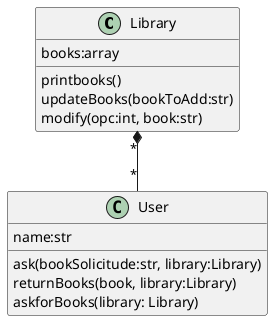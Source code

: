 @startuml Libraryuml
class Library{
    books:array
    printbooks()
    updateBooks(bookToAdd:str)
    modify(opc:int, book:str)
}
class User{
    name:str
    ask(bookSolicitude:str, library:Library)
    returnBooks(book, library:Library)
    askforBooks(library: Library)
}
Library "*" *-- "*" User
@enduml
